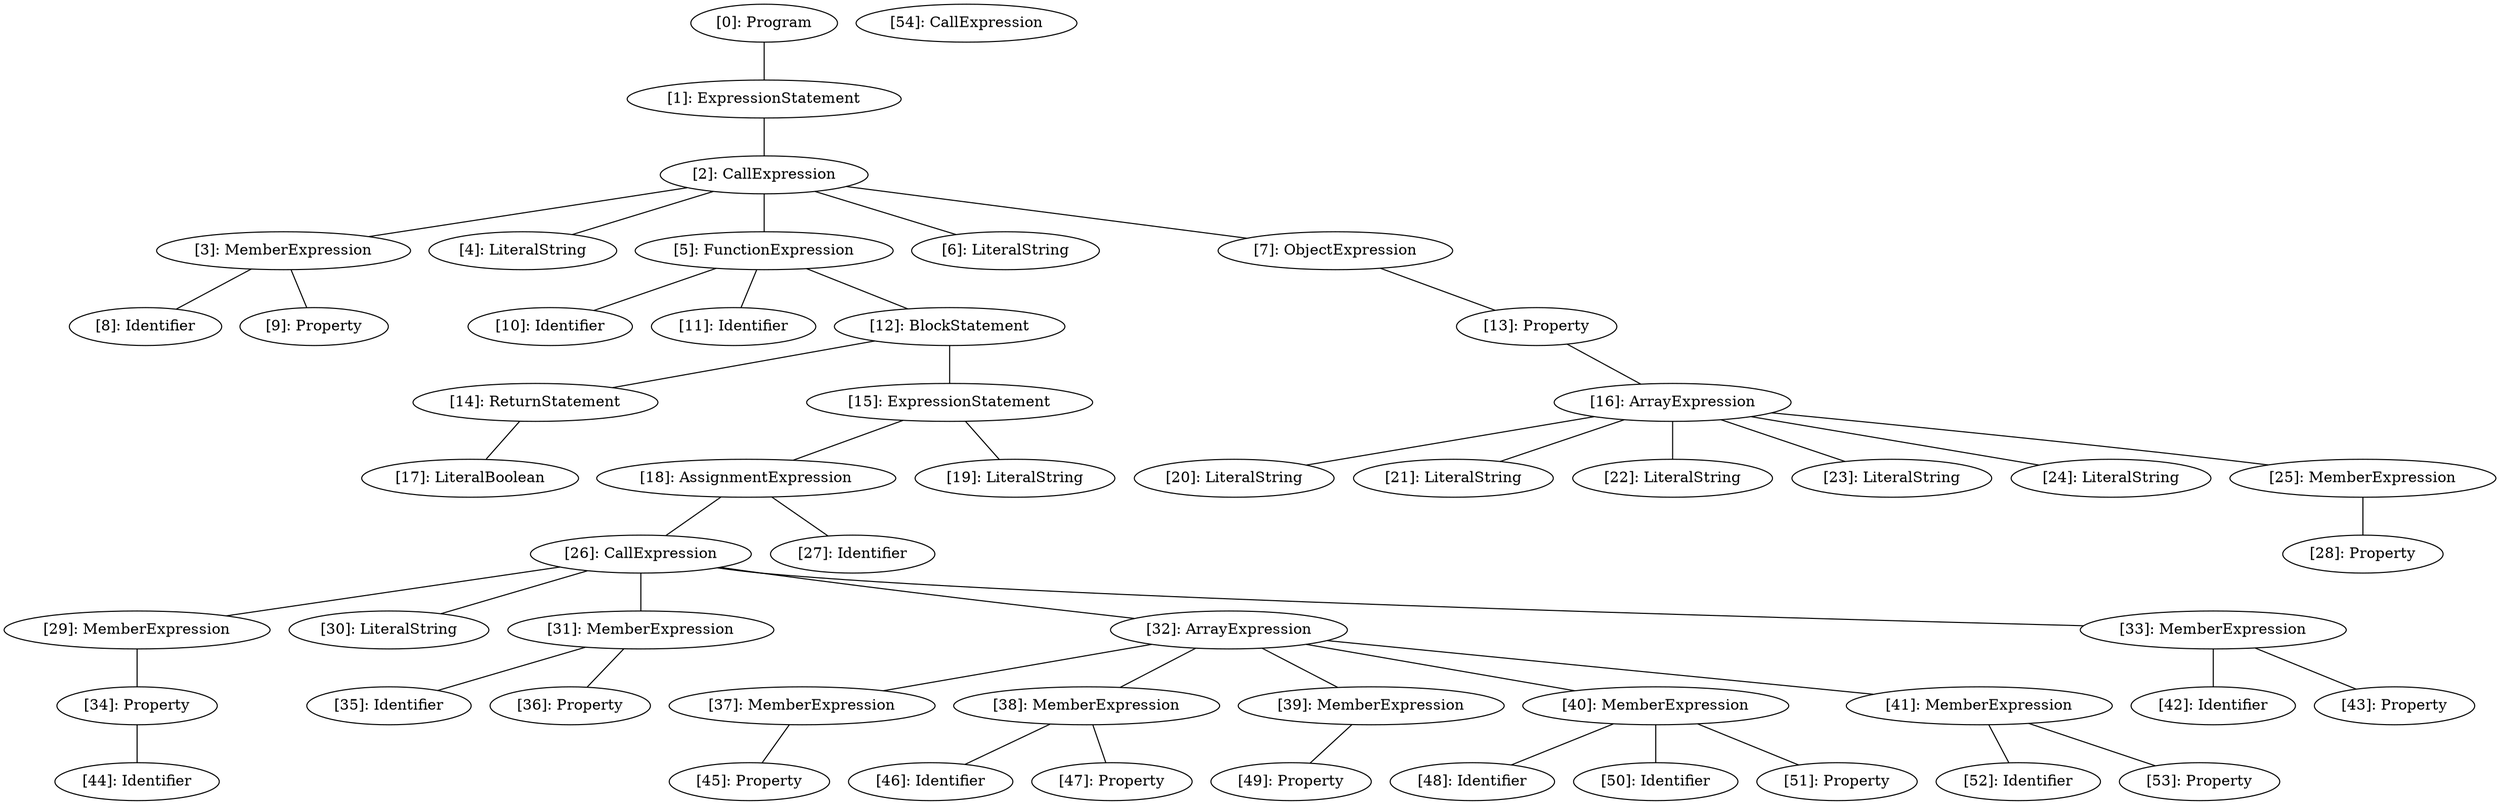 // Result
graph {
	0 [label="[0]: Program"]
	1 [label="[1]: ExpressionStatement"]
	2 [label="[2]: CallExpression"]
	3 [label="[3]: MemberExpression"]
	4 [label="[4]: LiteralString"]
	5 [label="[5]: FunctionExpression"]
	6 [label="[6]: LiteralString"]
	7 [label="[7]: ObjectExpression"]
	8 [label="[8]: Identifier"]
	9 [label="[9]: Property"]
	10 [label="[10]: Identifier"]
	11 [label="[11]: Identifier"]
	12 [label="[12]: BlockStatement"]
	13 [label="[13]: Property"]
	14 [label="[14]: ReturnStatement"]
	15 [label="[15]: ExpressionStatement"]
	16 [label="[16]: ArrayExpression"]
	17 [label="[17]: LiteralBoolean"]
	18 [label="[18]: AssignmentExpression"]
	19 [label="[19]: LiteralString"]
	20 [label="[20]: LiteralString"]
	21 [label="[21]: LiteralString"]
	22 [label="[22]: LiteralString"]
	23 [label="[23]: LiteralString"]
	24 [label="[24]: LiteralString"]
	25 [label="[25]: MemberExpression"]
	26 [label="[26]: CallExpression"]
	27 [label="[27]: Identifier"]
	28 [label="[28]: Property"]
	29 [label="[29]: MemberExpression"]
	30 [label="[30]: LiteralString"]
	31 [label="[31]: MemberExpression"]
	32 [label="[32]: ArrayExpression"]
	33 [label="[33]: MemberExpression"]
	34 [label="[34]: Property"]
	35 [label="[35]: Identifier"]
	36 [label="[36]: Property"]
	37 [label="[37]: MemberExpression"]
	38 [label="[38]: MemberExpression"]
	39 [label="[39]: MemberExpression"]
	40 [label="[40]: MemberExpression"]
	41 [label="[41]: MemberExpression"]
	42 [label="[42]: Identifier"]
	43 [label="[43]: Property"]
	44 [label="[44]: Identifier"]
	45 [label="[45]: Property"]
	46 [label="[46]: Identifier"]
	47 [label="[47]: Property"]
	48 [label="[48]: Identifier"]
	49 [label="[49]: Property"]
	50 [label="[50]: Identifier"]
	51 [label="[51]: Property"]
	52 [label="[52]: Identifier"]
	53 [label="[53]: Property"]
	54 [label="[54]: CallExpression"]
	0 -- 1
	1 -- 2
	2 -- 3
	2 -- 4
	2 -- 5
	2 -- 6
	2 -- 7
	3 -- 8
	3 -- 9
	5 -- 10
	5 -- 11
	5 -- 12
	7 -- 13
	12 -- 14
	12 -- 15
	13 -- 16
	14 -- 17
	15 -- 18
	15 -- 19
	16 -- 20
	16 -- 21
	16 -- 22
	16 -- 23
	16 -- 24
	16 -- 25
	18 -- 26
	18 -- 27
	25 -- 28
	26 -- 29
	26 -- 30
	26 -- 31
	26 -- 32
	26 -- 33
	29 -- 34
	31 -- 35
	31 -- 36
	32 -- 37
	32 -- 38
	32 -- 39
	32 -- 40
	32 -- 41
	33 -- 42
	33 -- 43
	34 -- 44
	37 -- 45
	38 -- 46
	38 -- 47
	39 -- 49
	40 -- 48
	40 -- 50
	40 -- 51
	41 -- 52
	41 -- 53
}
